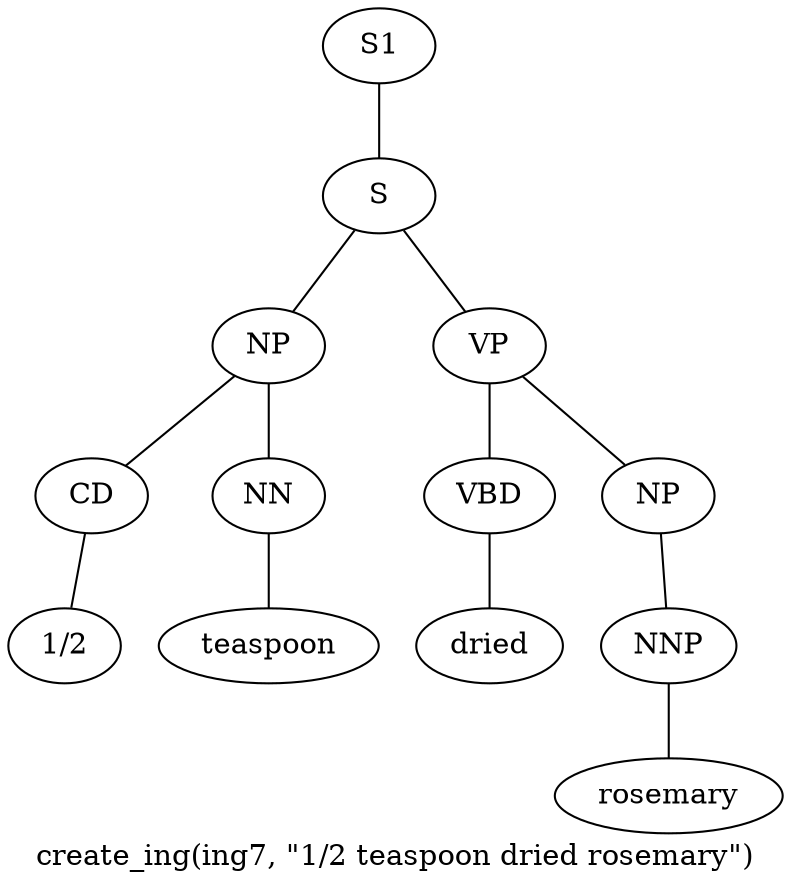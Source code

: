 graph SyntaxGraph {
	label = "create_ing(ing7, \"1/2 teaspoon dried rosemary\")";
	Node0 [label="S1"];
	Node1 [label="S"];
	Node2 [label="NP"];
	Node3 [label="CD"];
	Node4 [label="1/2"];
	Node5 [label="NN"];
	Node6 [label="teaspoon"];
	Node7 [label="VP"];
	Node8 [label="VBD"];
	Node9 [label="dried"];
	Node10 [label="NP"];
	Node11 [label="NNP"];
	Node12 [label="rosemary"];

	Node0 -- Node1;
	Node1 -- Node2;
	Node1 -- Node7;
	Node2 -- Node3;
	Node2 -- Node5;
	Node3 -- Node4;
	Node5 -- Node6;
	Node7 -- Node8;
	Node7 -- Node10;
	Node8 -- Node9;
	Node10 -- Node11;
	Node11 -- Node12;
}